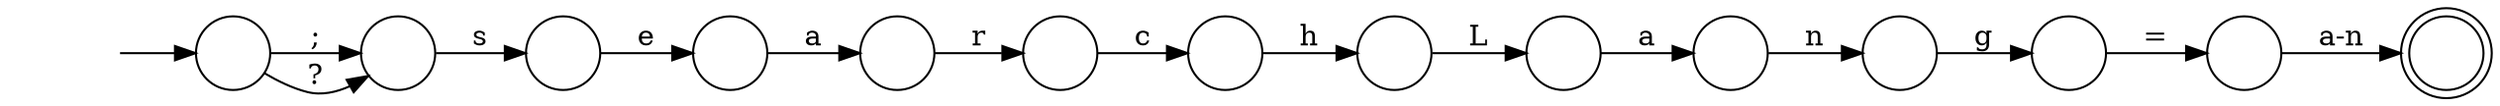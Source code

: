 digraph Automaton {
  rankdir = LR;
  0 [shape=doublecircle,label=""];
  1 [shape=circle,label=""];
  initial [shape=plaintext,label=""];
  initial -> 1
  1 -> 2 [label=";"]
  1 -> 2 [label="?"]
  2 [shape=circle,label=""];
  2 -> 8 [label="s"]
  3 [shape=circle,label=""];
  3 -> 10 [label="a"]
  4 [shape=circle,label=""];
  4 -> 0 [label="a-n"]
  5 [shape=circle,label=""];
  5 -> 4 [label="="]
  6 [shape=circle,label=""];
  6 -> 12 [label="n"]
  7 [shape=circle,label=""];
  7 -> 11 [label="L"]
  8 [shape=circle,label=""];
  8 -> 3 [label="e"]
  9 [shape=circle,label=""];
  9 -> 13 [label="c"]
  10 [shape=circle,label=""];
  10 -> 9 [label="r"]
  11 [shape=circle,label=""];
  11 -> 6 [label="a"]
  12 [shape=circle,label=""];
  12 -> 5 [label="g"]
  13 [shape=circle,label=""];
  13 -> 7 [label="h"]
}
